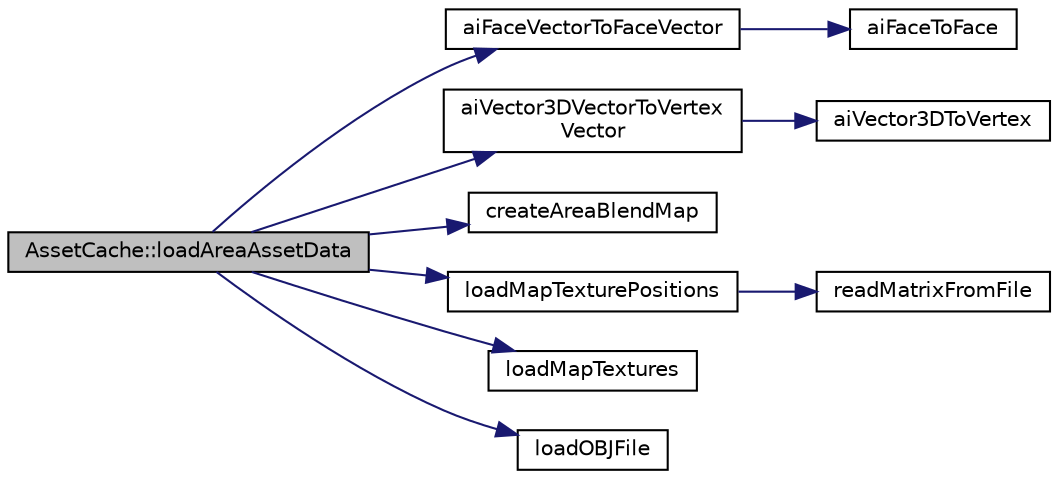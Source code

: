 digraph "AssetCache::loadAreaAssetData"
{
 // LATEX_PDF_SIZE
  edge [fontname="Helvetica",fontsize="10",labelfontname="Helvetica",labelfontsize="10"];
  node [fontname="Helvetica",fontsize="10",shape=record];
  rankdir="LR";
  Node1 [label="AssetCache::loadAreaAssetData",height=0.2,width=0.4,color="black", fillcolor="grey75", style="filled", fontcolor="black",tooltip="Loads the map area assets data."];
  Node1 -> Node2 [color="midnightblue",fontsize="10",style="solid",fontname="Helvetica"];
  Node2 [label="aiFaceVectorToFaceVector",height=0.2,width=0.4,color="black", fillcolor="white", style="filled",URL="$Assimp_8cpp.html#aaab18d6f2188530eb4622a96323262f0",tooltip="Convert vector of aiFace to vector of RehtiGraphics Faces."];
  Node2 -> Node3 [color="midnightblue",fontsize="10",style="solid",fontname="Helvetica"];
  Node3 [label="aiFaceToFace",height=0.2,width=0.4,color="black", fillcolor="white", style="filled",URL="$Assimp_8cpp.html#a7cbf60c3304e9dd0f4aa2171ec35c28f",tooltip="Convert aiFace to RehtiGraphics Face."];
  Node1 -> Node4 [color="midnightblue",fontsize="10",style="solid",fontname="Helvetica"];
  Node4 [label="aiVector3DVectorToVertex\lVector",height=0.2,width=0.4,color="black", fillcolor="white", style="filled",URL="$Assimp_8cpp.html#a9ddad02911e2eec37c2ade7bb7d97e3d",tooltip="Convert vector of aiVector3D to vector of Vertex."];
  Node4 -> Node5 [color="midnightblue",fontsize="10",style="solid",fontname="Helvetica"];
  Node5 [label="aiVector3DToVertex",height=0.2,width=0.4,color="black", fillcolor="white", style="filled",URL="$Assimp_8cpp.html#ad5612bf8567030f4f54822987bc925c4",tooltip="Convert aiVector3D to Vertex."];
  Node1 -> Node6 [color="midnightblue",fontsize="10",style="solid",fontname="Helvetica"];
  Node6 [label="createAreaBlendMap",height=0.2,width=0.4,color="black", fillcolor="white", style="filled",URL="$TextureReader_8cpp.html#a636fa7589e29d10011a40e3a81c7bca0",tooltip="Creates a blend map for one area. Blend map shows which texture is used on each tile."];
  Node1 -> Node7 [color="midnightblue",fontsize="10",style="solid",fontname="Helvetica"];
  Node7 [label="loadMapTexturePositions",height=0.2,width=0.4,color="black", fillcolor="white", style="filled",URL="$TextureReader_8cpp.html#a7f962298cc265201d8af32486a80494a",tooltip="Loads map texture positions. E.g. which tile contains which texture."];
  Node7 -> Node8 [color="midnightblue",fontsize="10",style="solid",fontname="Helvetica"];
  Node8 [label="readMatrixFromFile",height=0.2,width=0.4,color="black", fillcolor="white", style="filled",URL="$rehtiLib_2assets_2reader_2src_2Utils_8cpp.html#aabe32cf7f7f2a7f7154cbceaeafb49a6",tooltip="Reads a matrix from a text file. Values should be separated by commas and rows by newlines."];
  Node1 -> Node9 [color="midnightblue",fontsize="10",style="solid",fontname="Helvetica"];
  Node9 [label="loadMapTextures",height=0.2,width=0.4,color="black", fillcolor="white", style="filled",URL="$TextureReader_8cpp.html#a55f26d9ad46394d9d0dcaa236bf2c9d6",tooltip="Reads all different the map texture files."];
  Node1 -> Node10 [color="midnightblue",fontsize="10",style="solid",fontname="Helvetica"];
  Node10 [label="loadOBJFile",height=0.2,width=0.4,color="black", fillcolor="white", style="filled",URL="$Assimp_8cpp.html#ad1fec01f0d6059e5e66dcf2bd0840137",tooltip="Loads the object from the given path."];
}
